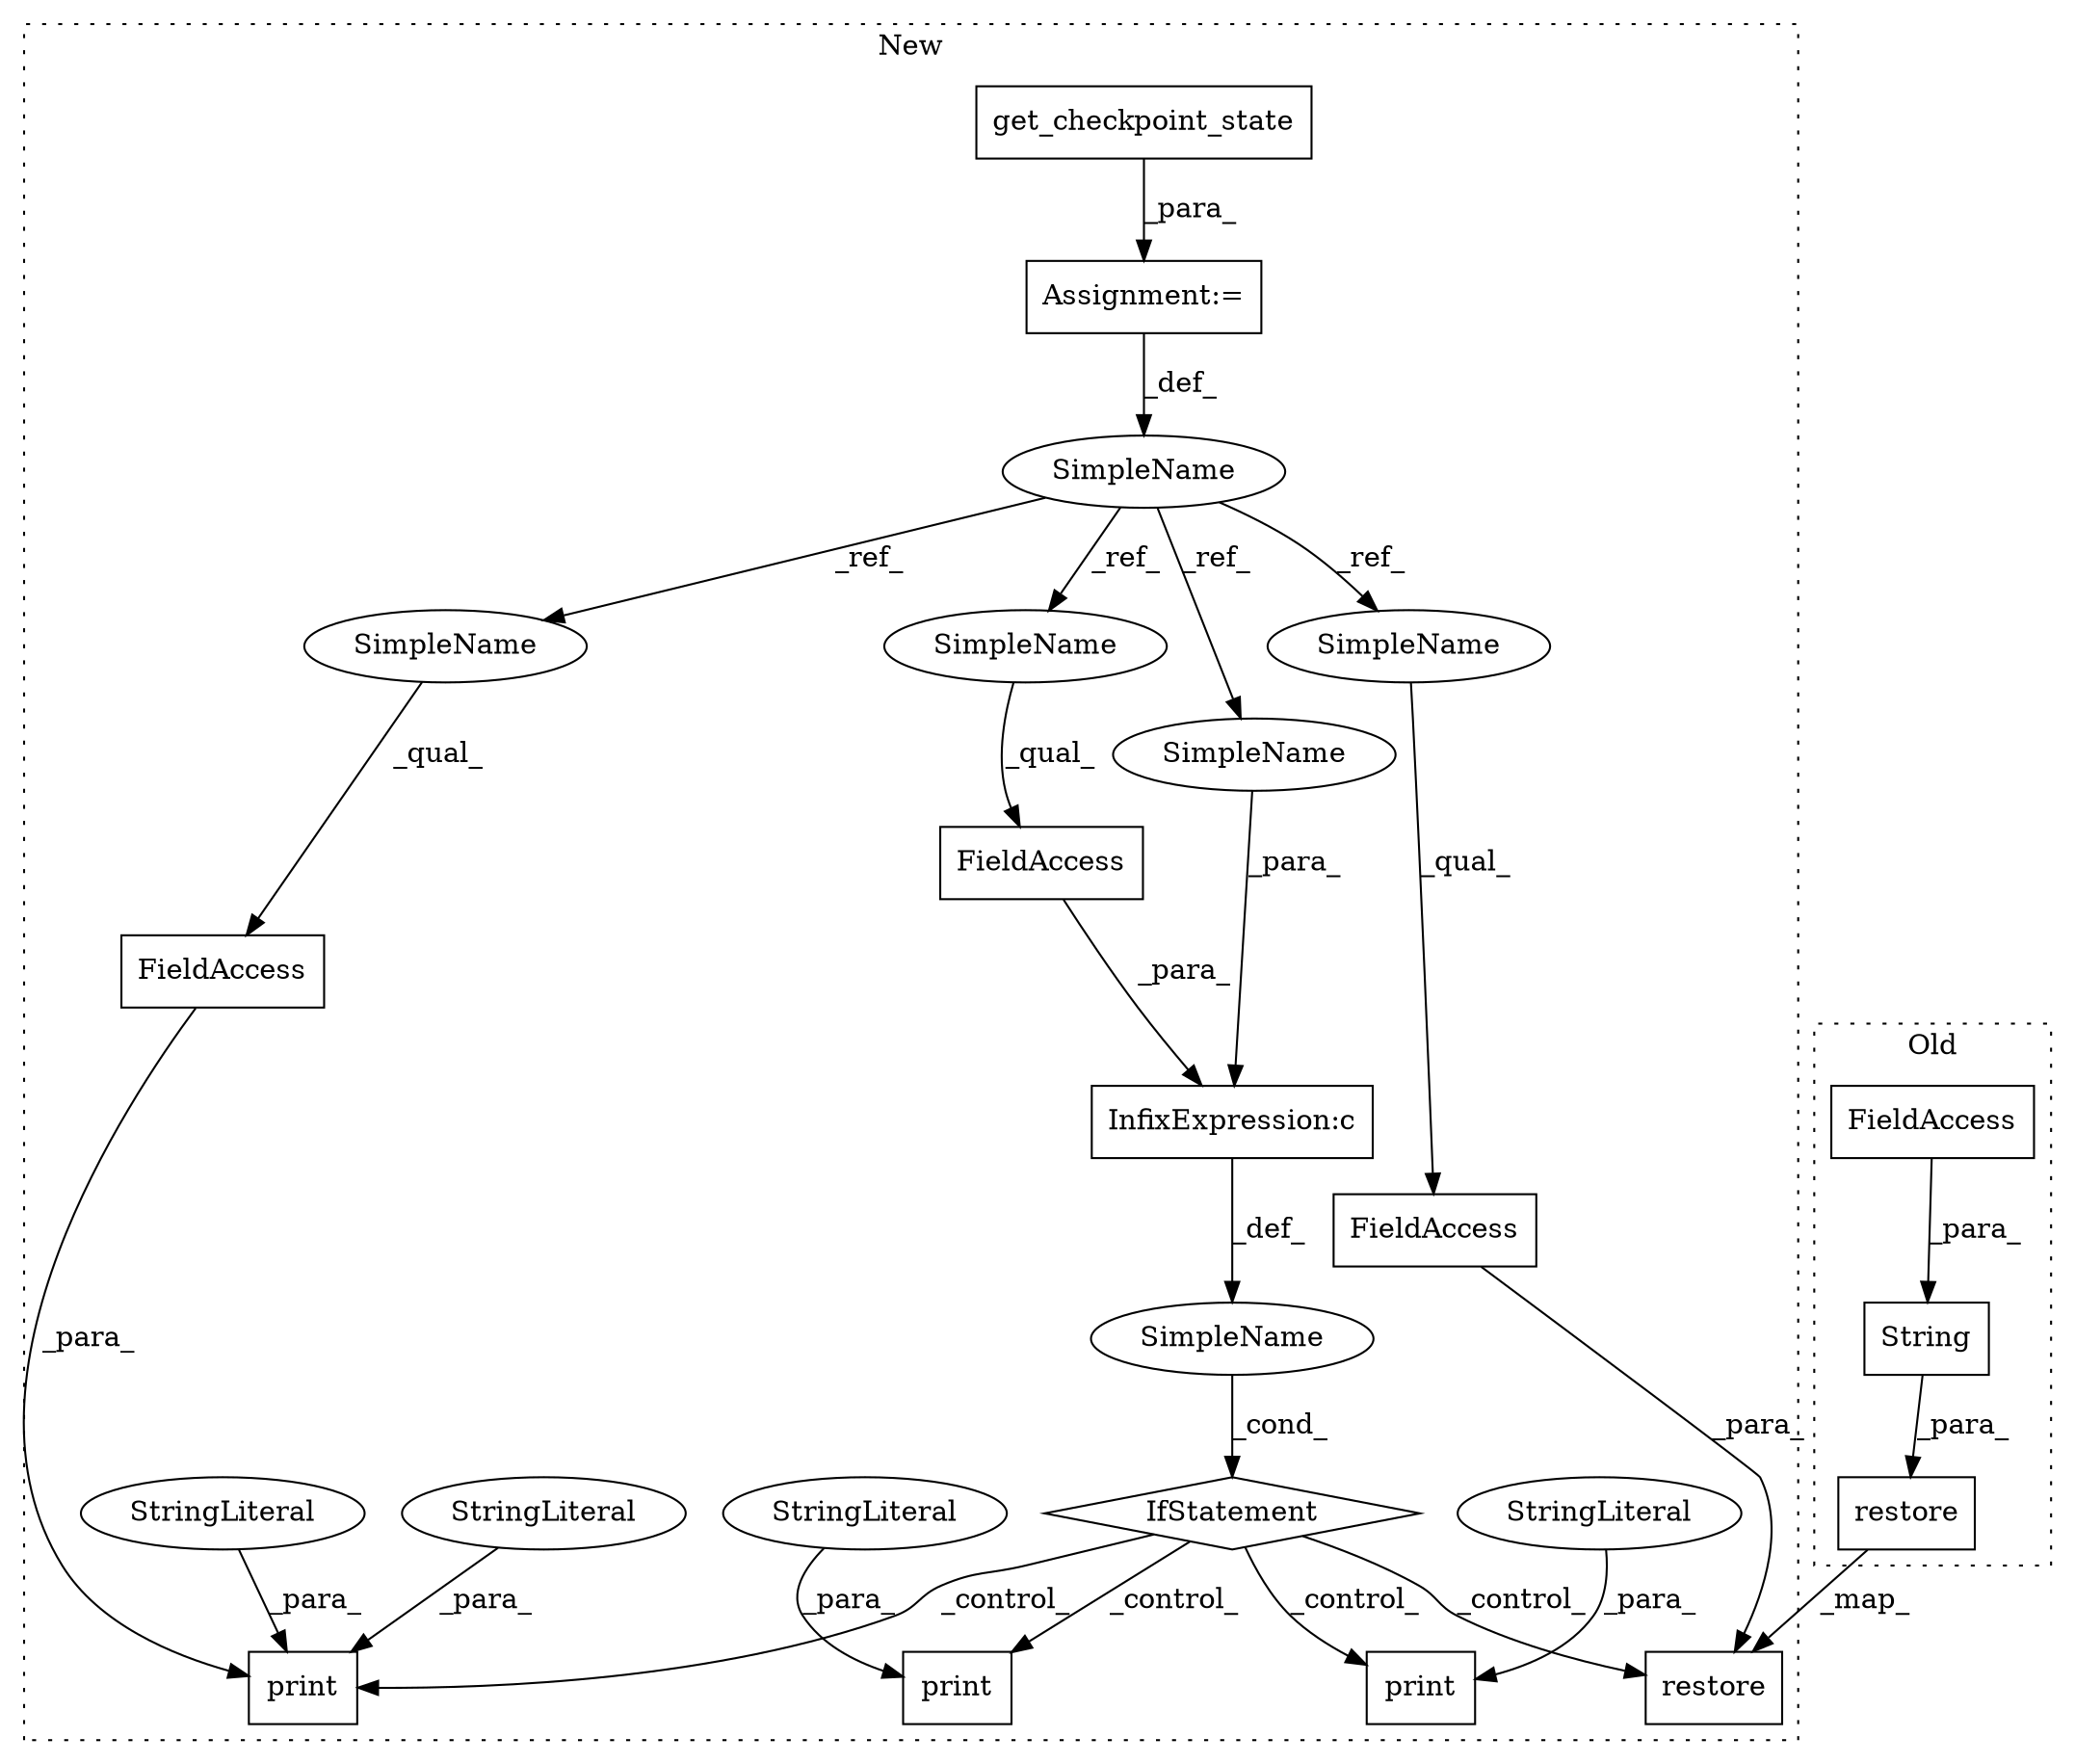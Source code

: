 digraph G {
subgraph cluster0 {
1 [label="restore" a="32" s="5976,6016" l="8,1" shape="box"];
15 [label="String" a="32" s="5995,6015" l="7,1" shape="box"];
16 [label="FieldAccess" a="22" s="6002" l="13" shape="box"];
label = "Old";
style="dotted";
}
subgraph cluster1 {
2 [label="restore" a="32" s="6402,6447" l="8,1" shape="box"];
3 [label="IfStatement" a="25" s="6269,6307" l="4,2" shape="diamond"];
4 [label="SimpleName" a="42" s="" l="" shape="ellipse"];
5 [label="Assignment:=" a="7" s="6235" l="1" shape="box"];
6 [label="print" a="32" s="6317,6387" l="6,1" shape="box"];
7 [label="InfixExpression:c" a="27" s="6277" l="4" shape="box"];
8 [label="print" a="32" s="6456,6480" l="6,1" shape="box"];
9 [label="SimpleName" a="42" s="6231" l="4" shape="ellipse"];
10 [label="FieldAccess" a="22" s="6356" l="26" shape="box"];
11 [label="print" a="32" s="6503,6546" l="6,1" shape="box"];
12 [label="FieldAccess" a="22" s="6421" l="26" shape="box"];
13 [label="FieldAccess" a="22" s="6281" l="26" shape="box"];
14 [label="get_checkpoint_state" a="32" s="6241" l="22" shape="box"];
17 [label="StringLiteral" a="45" s="6323" l="32" shape="ellipse"];
18 [label="StringLiteral" a="45" s="6383" l="4" shape="ellipse"];
19 [label="StringLiteral" a="45" s="6462" l="18" shape="ellipse"];
20 [label="StringLiteral" a="45" s="6509" l="37" shape="ellipse"];
21 [label="SimpleName" a="42" s="6356" l="4" shape="ellipse"];
22 [label="SimpleName" a="42" s="6273" l="4" shape="ellipse"];
23 [label="SimpleName" a="42" s="6421" l="4" shape="ellipse"];
24 [label="SimpleName" a="42" s="6281" l="4" shape="ellipse"];
label = "New";
style="dotted";
}
1 -> 2 [label="_map_"];
3 -> 11 [label="_control_"];
3 -> 8 [label="_control_"];
3 -> 6 [label="_control_"];
3 -> 2 [label="_control_"];
4 -> 3 [label="_cond_"];
5 -> 9 [label="_def_"];
7 -> 4 [label="_def_"];
9 -> 24 [label="_ref_"];
9 -> 21 [label="_ref_"];
9 -> 23 [label="_ref_"];
9 -> 22 [label="_ref_"];
10 -> 6 [label="_para_"];
12 -> 2 [label="_para_"];
13 -> 7 [label="_para_"];
14 -> 5 [label="_para_"];
15 -> 1 [label="_para_"];
16 -> 15 [label="_para_"];
17 -> 6 [label="_para_"];
18 -> 6 [label="_para_"];
19 -> 8 [label="_para_"];
20 -> 11 [label="_para_"];
21 -> 10 [label="_qual_"];
22 -> 7 [label="_para_"];
23 -> 12 [label="_qual_"];
24 -> 13 [label="_qual_"];
}
